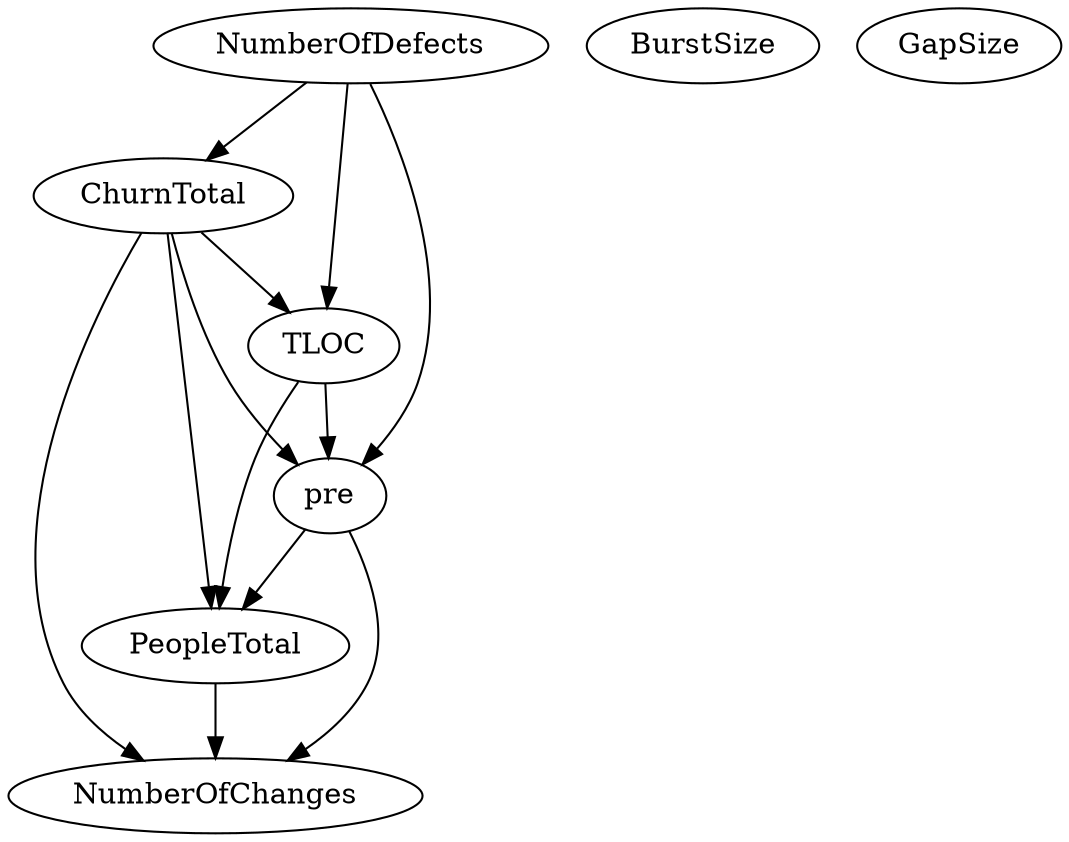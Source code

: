 digraph {
   PeopleTotal;
   NumberOfChanges;
   ChurnTotal;
   TLOC;
   pre;
   NumberOfDefects;
   BurstSize;
   GapSize;
   PeopleTotal -> NumberOfChanges;
   ChurnTotal -> PeopleTotal;
   ChurnTotal -> NumberOfChanges;
   ChurnTotal -> TLOC;
   ChurnTotal -> pre;
   TLOC -> PeopleTotal;
   TLOC -> pre;
   pre -> PeopleTotal;
   pre -> NumberOfChanges;
   NumberOfDefects -> ChurnTotal;
   NumberOfDefects -> TLOC;
   NumberOfDefects -> pre;
}

